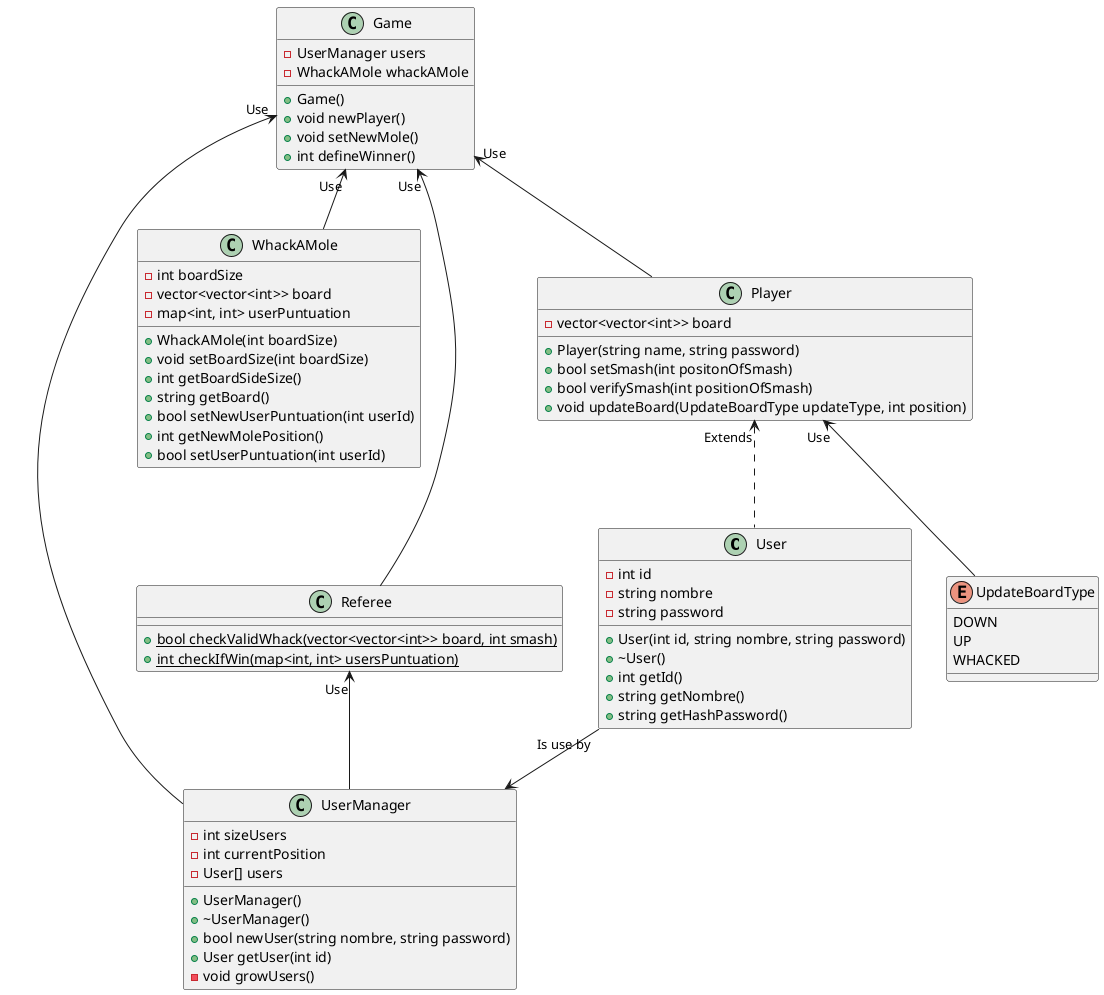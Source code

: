 @startuml arch_proyecto_alpha

class User {
    - int id
    - string nombre
    - string password

    + User(int id, string nombre, string password)
    + \~User()
    + int getId()
    + string getNombre()
    + string getHashPassword()
}

class UserManager {
    - int sizeUsers
    - int currentPosition
    - User[] users

    + UserManager()
    + \~UserManager()
    + bool newUser(string nombre, string password)
    + User getUser(int id)
    - void growUsers()
}

class WhackAMole {
    - int boardSize
    - vector<vector<int>> board
    - map<int, int> userPuntuation

    + WhackAMole(int boardSize)
    + void setBoardSize(int boardSize)
    + int getBoardSideSize()
    + string getBoard()
    + bool setNewUserPuntuation(int userId)
    + int getNewMolePosition()
    + bool setUserPuntuation(int userId)
}

class Referee{
    + {static} bool checkValidWhack(vector<vector<int>> board, int smash)
    + {static} int checkIfWin(map<int, int> usersPuntuation)
}

enum UpdateBoardType{
    DOWN
    UP
    WHACKED
}

class Player {
    - vector<vector<int>> board

    + Player(string name, string password)
    + bool setSmash(int positonOfSmash)
    + bool verifySmash(int positionOfSmash)
    + void updateBoard(UpdateBoardType updateType, int position)
}

class Game {
    - UserManager users
    - WhackAMole whackAMole

    + Game()
    + void newPlayer()
    + void setNewMole()
    + int defineWinner()
}

User "Is use by" --> UserManager 

Referee "Use" <-- UserManager
Player "Extends" <.. User
Player "Use" <-- UpdateBoardType
Game "Use" <-- UserManager
Game "Use" <-- Referee
Game "Use" <-- Player
Game "Use" <-- WhackAMole

@enduml
